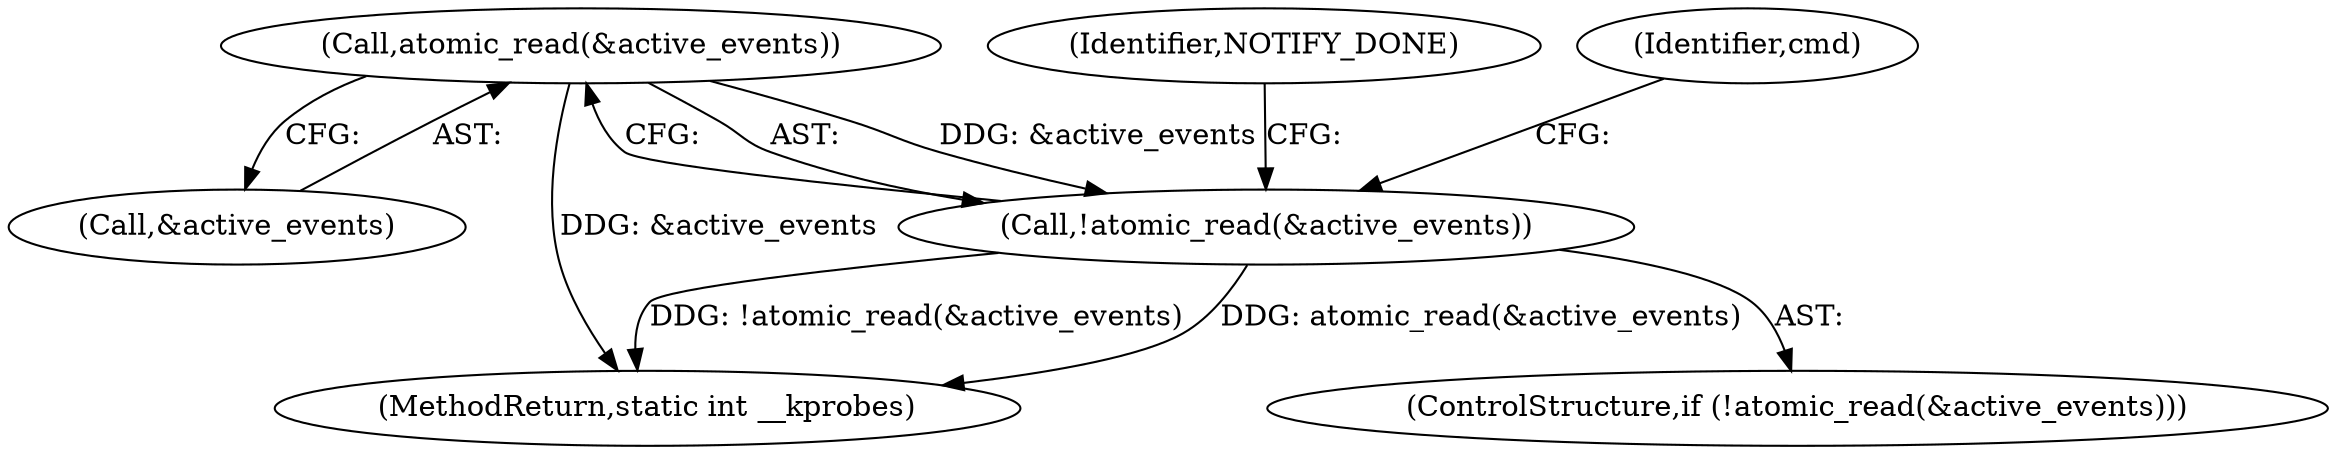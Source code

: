 digraph "0_linux_a8b0ca17b80e92faab46ee7179ba9e99ccb61233_31@API" {
"1000116" [label="(Call,atomic_read(&active_events))"];
"1000115" [label="(Call,!atomic_read(&active_events))"];
"1000114" [label="(ControlStructure,if (!atomic_read(&active_events)))"];
"1000120" [label="(Identifier,NOTIFY_DONE)"];
"1000115" [label="(Call,!atomic_read(&active_events))"];
"1000116" [label="(Call,atomic_read(&active_events))"];
"1000122" [label="(Identifier,cmd)"];
"1000117" [label="(Call,&active_events)"];
"1000222" [label="(MethodReturn,static int __kprobes)"];
"1000116" -> "1000115"  [label="AST: "];
"1000116" -> "1000117"  [label="CFG: "];
"1000117" -> "1000116"  [label="AST: "];
"1000115" -> "1000116"  [label="CFG: "];
"1000116" -> "1000222"  [label="DDG: &active_events"];
"1000116" -> "1000115"  [label="DDG: &active_events"];
"1000115" -> "1000114"  [label="AST: "];
"1000120" -> "1000115"  [label="CFG: "];
"1000122" -> "1000115"  [label="CFG: "];
"1000115" -> "1000222"  [label="DDG: !atomic_read(&active_events)"];
"1000115" -> "1000222"  [label="DDG: atomic_read(&active_events)"];
}
